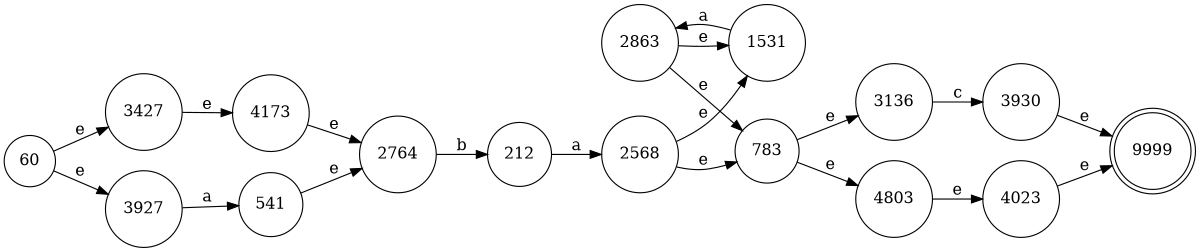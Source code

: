 digraph finite_state_machine {
	rankdir=LR size="8,5"
	node [shape=doublecircle]
	9999
	node [shape=circle]
	1531 -> 2863 [label=a
]
	212 -> 2568 [label=a
]
	2568 -> 1531 [label=e
]
	2568 -> 783 [label=e
]
	2764 -> 212 [label=b
]
	2863 -> 1531 [label=e
]
	2863 -> 783 [label=e
]
	3136 -> 3930 [label=c
]
	3427 -> 4173 [label=e
]
	3927 -> 541 [label=a
]
	3930 -> 9999 [label=e
]
	4023 -> 9999 [label=e
]
	4173 -> 2764 [label=e
]
	4803 -> 4023 [label=e
]
	541 -> 2764 [label=e
]
	60 -> 3427 [label=e
]
	60 -> 3927 [label=e
]
	783 -> 3136 [label=e
]
	783 -> 4803 [label=e
]
}
